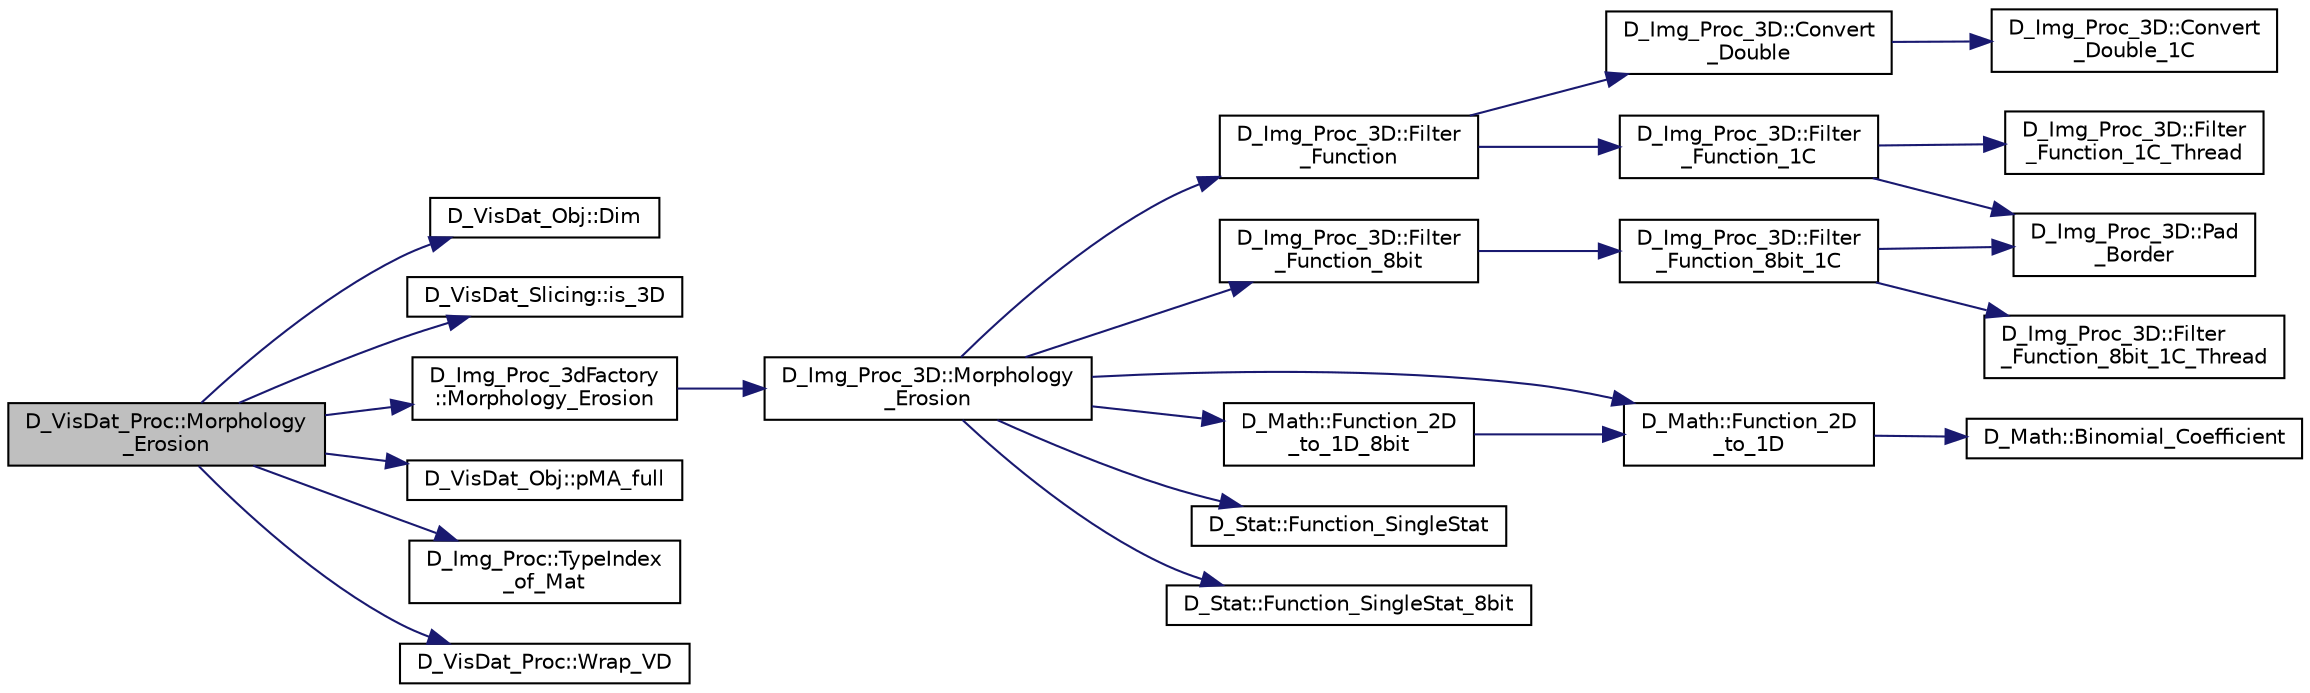 digraph "D_VisDat_Proc::Morphology_Erosion"
{
 // LATEX_PDF_SIZE
  edge [fontname="Helvetica",fontsize="10",labelfontname="Helvetica",labelfontsize="10"];
  node [fontname="Helvetica",fontsize="10",shape=record];
  rankdir="LR";
  Node1 [label="D_VisDat_Proc::Morphology\l_Erosion",height=0.2,width=0.4,color="black", fillcolor="grey75", style="filled", fontcolor="black",tooltip=" "];
  Node1 -> Node2 [color="midnightblue",fontsize="10",style="solid",fontname="Helvetica"];
  Node2 [label="D_VisDat_Obj::Dim",height=0.2,width=0.4,color="black", fillcolor="white", style="filled",URL="$class_d___vis_dat___obj.html#a9b255993f402cca1b61ca82beae51b20",tooltip=" "];
  Node1 -> Node3 [color="midnightblue",fontsize="10",style="solid",fontname="Helvetica"];
  Node3 [label="D_VisDat_Slicing::is_3D",height=0.2,width=0.4,color="black", fillcolor="white", style="filled",URL="$class_d___vis_dat___slicing.html#aaee4f94d06e8e78ddab184e343eedc5e",tooltip=" "];
  Node1 -> Node4 [color="midnightblue",fontsize="10",style="solid",fontname="Helvetica"];
  Node4 [label="D_Img_Proc_3dFactory\l::Morphology_Erosion",height=0.2,width=0.4,color="black", fillcolor="white", style="filled",URL="$class_d___img___proc__3d_factory.html#a180d07b31ed5f658000e190b2aab8385",tooltip=" "];
  Node4 -> Node5 [color="midnightblue",fontsize="10",style="solid",fontname="Helvetica"];
  Node5 [label="D_Img_Proc_3D::Morphology\l_Erosion",height=0.2,width=0.4,color="black", fillcolor="white", style="filled",URL="$class_d___img___proc__3_d.html#a6db57be078110d78bbf7e8800b09fd5f",tooltip=" "];
  Node5 -> Node6 [color="midnightblue",fontsize="10",style="solid",fontname="Helvetica"];
  Node6 [label="D_Img_Proc_3D::Filter\l_Function",height=0.2,width=0.4,color="black", fillcolor="white", style="filled",URL="$class_d___img___proc__3_d.html#af27da29afb8294d88388069fbd14f230",tooltip=" "];
  Node6 -> Node7 [color="midnightblue",fontsize="10",style="solid",fontname="Helvetica"];
  Node7 [label="D_Img_Proc_3D::Convert\l_Double",height=0.2,width=0.4,color="black", fillcolor="white", style="filled",URL="$class_d___img___proc__3_d.html#a378b55f6d9fe3d562506e581d2956671",tooltip=" "];
  Node7 -> Node8 [color="midnightblue",fontsize="10",style="solid",fontname="Helvetica"];
  Node8 [label="D_Img_Proc_3D::Convert\l_Double_1C",height=0.2,width=0.4,color="black", fillcolor="white", style="filled",URL="$class_d___img___proc__3_d.html#ace2df1ab2ddbac0432ac717919e79b01",tooltip=" "];
  Node6 -> Node9 [color="midnightblue",fontsize="10",style="solid",fontname="Helvetica"];
  Node9 [label="D_Img_Proc_3D::Filter\l_Function_1C",height=0.2,width=0.4,color="black", fillcolor="white", style="filled",URL="$class_d___img___proc__3_d.html#a894cdd41ee1a2618b1473af9e26f6009",tooltip=" "];
  Node9 -> Node10 [color="midnightblue",fontsize="10",style="solid",fontname="Helvetica"];
  Node10 [label="D_Img_Proc_3D::Filter\l_Function_1C_Thread",height=0.2,width=0.4,color="black", fillcolor="white", style="filled",URL="$class_d___img___proc__3_d.html#ac6836ee99a41d534b424167b7e4ef406",tooltip=" "];
  Node9 -> Node11 [color="midnightblue",fontsize="10",style="solid",fontname="Helvetica"];
  Node11 [label="D_Img_Proc_3D::Pad\l_Border",height=0.2,width=0.4,color="black", fillcolor="white", style="filled",URL="$class_d___img___proc__3_d.html#affd0f67f25819e340f3ce56ba49c4edb",tooltip=" "];
  Node5 -> Node12 [color="midnightblue",fontsize="10",style="solid",fontname="Helvetica"];
  Node12 [label="D_Img_Proc_3D::Filter\l_Function_8bit",height=0.2,width=0.4,color="black", fillcolor="white", style="filled",URL="$class_d___img___proc__3_d.html#a2141f8e866da264091276c5334581c10",tooltip=" "];
  Node12 -> Node13 [color="midnightblue",fontsize="10",style="solid",fontname="Helvetica"];
  Node13 [label="D_Img_Proc_3D::Filter\l_Function_8bit_1C",height=0.2,width=0.4,color="black", fillcolor="white", style="filled",URL="$class_d___img___proc__3_d.html#ab315e40da0954c7eeb06f82c4d9dd6dd",tooltip=" "];
  Node13 -> Node14 [color="midnightblue",fontsize="10",style="solid",fontname="Helvetica"];
  Node14 [label="D_Img_Proc_3D::Filter\l_Function_8bit_1C_Thread",height=0.2,width=0.4,color="black", fillcolor="white", style="filled",URL="$class_d___img___proc__3_d.html#a76225c420d09517b1151362cf7ffeb67",tooltip=" "];
  Node13 -> Node11 [color="midnightblue",fontsize="10",style="solid",fontname="Helvetica"];
  Node5 -> Node15 [color="midnightblue",fontsize="10",style="solid",fontname="Helvetica"];
  Node15 [label="D_Math::Function_2D\l_to_1D",height=0.2,width=0.4,color="black", fillcolor="white", style="filled",URL="$class_d___math.html#acd3a421df3d2bae583f5966410dd12b9",tooltip=" "];
  Node15 -> Node16 [color="midnightblue",fontsize="10",style="solid",fontname="Helvetica"];
  Node16 [label="D_Math::Binomial_Coefficient",height=0.2,width=0.4,color="black", fillcolor="white", style="filled",URL="$class_d___math.html#acdf25f23d7a916b8b12bb6b45365cfc6",tooltip=" "];
  Node5 -> Node17 [color="midnightblue",fontsize="10",style="solid",fontname="Helvetica"];
  Node17 [label="D_Math::Function_2D\l_to_1D_8bit",height=0.2,width=0.4,color="black", fillcolor="white", style="filled",URL="$class_d___math.html#a2430d0ebb25989b5f72e5e4ab17d3f29",tooltip=" "];
  Node17 -> Node15 [color="midnightblue",fontsize="10",style="solid",fontname="Helvetica"];
  Node5 -> Node18 [color="midnightblue",fontsize="10",style="solid",fontname="Helvetica"];
  Node18 [label="D_Stat::Function_SingleStat",height=0.2,width=0.4,color="black", fillcolor="white", style="filled",URL="$class_d___stat.html#ab4e12eaaed970b1b57407601fe6a6f23",tooltip=" "];
  Node5 -> Node19 [color="midnightblue",fontsize="10",style="solid",fontname="Helvetica"];
  Node19 [label="D_Stat::Function_SingleStat_8bit",height=0.2,width=0.4,color="black", fillcolor="white", style="filled",URL="$class_d___stat.html#a62e8bf178fe535119b0b9fa59941ff05",tooltip=" "];
  Node1 -> Node20 [color="midnightblue",fontsize="10",style="solid",fontname="Helvetica"];
  Node20 [label="D_VisDat_Obj::pMA_full",height=0.2,width=0.4,color="black", fillcolor="white", style="filled",URL="$class_d___vis_dat___obj.html#a1b759f59f5c13875d94961642bdd943e",tooltip=" "];
  Node1 -> Node21 [color="midnightblue",fontsize="10",style="solid",fontname="Helvetica"];
  Node21 [label="D_Img_Proc::TypeIndex\l_of_Mat",height=0.2,width=0.4,color="black", fillcolor="white", style="filled",URL="$class_d___img___proc.html#a2510f13d853ef084a341c647b4a17292",tooltip=" "];
  Node1 -> Node22 [color="midnightblue",fontsize="10",style="solid",fontname="Helvetica"];
  Node22 [label="D_VisDat_Proc::Wrap_VD",height=0.2,width=0.4,color="black", fillcolor="white", style="filled",URL="$class_d___vis_dat___proc.html#a08a25f3f05db4e112c651456fd1ae7e5",tooltip=" "];
}
